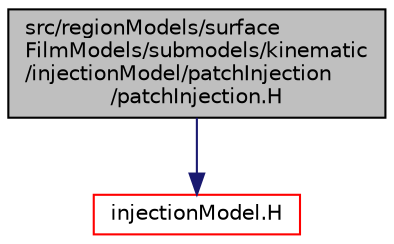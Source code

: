 digraph "src/regionModels/surfaceFilmModels/submodels/kinematic/injectionModel/patchInjection/patchInjection.H"
{
  bgcolor="transparent";
  edge [fontname="Helvetica",fontsize="10",labelfontname="Helvetica",labelfontsize="10"];
  node [fontname="Helvetica",fontsize="10",shape=record];
  Node0 [label="src/regionModels/surface\lFilmModels/submodels/kinematic\l/injectionModel/patchInjection\l/patchInjection.H",height=0.2,width=0.4,color="black", fillcolor="grey75", style="filled", fontcolor="black"];
  Node0 -> Node1 [color="midnightblue",fontsize="10",style="solid",fontname="Helvetica"];
  Node1 [label="injectionModel.H",height=0.2,width=0.4,color="red",URL="$a14318.html"];
}
